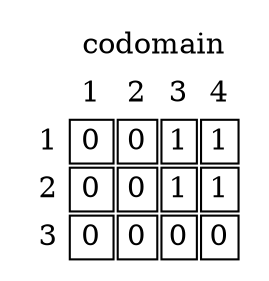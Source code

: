 graph matrix_18 {
	node [shape=none]
	tab [label=<<TABLE color="white"><TR><TD color="white"></TD><TD colspan="4" color="white">codomain</TD></TR><TR><TD color="white"></TD><TD color="white">1</TD><TD color="white">2</TD><TD color="white">3</TD><TD color="white">4</TD></TR><TR><TD color="white">1</TD><TD color="black">0</TD><TD color="black">0</TD><TD color="black">1</TD><TD color="black">1</TD></TR><TR><TD color="white">2</TD><TD color="black">0</TD><TD color="black">0</TD><TD color="black">1</TD><TD color="black">1</TD></TR><TR><TD color="white">3</TD><TD color="black">0</TD><TD color="black">0</TD><TD color="black">0</TD><TD color="black">0</TD></TR></TABLE>>]
}
